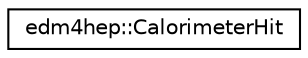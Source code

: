 digraph "Graphical Class Hierarchy"
{
 // LATEX_PDF_SIZE
  edge [fontname="Helvetica",fontsize="10",labelfontname="Helvetica",labelfontsize="10"];
  node [fontname="Helvetica",fontsize="10",shape=record];
  rankdir="LR";
  Node0 [label="edm4hep::CalorimeterHit",height=0.2,width=0.4,color="black", fillcolor="white", style="filled",URL="$classedm4hep_1_1_calorimeter_hit.html",tooltip="Calorimeter hit."];
}
